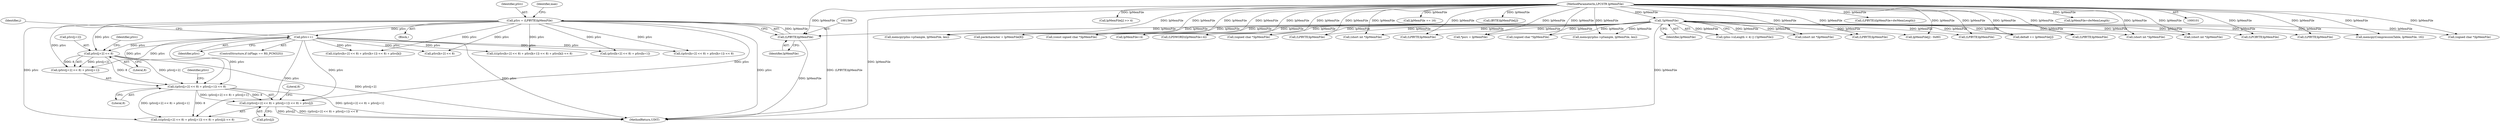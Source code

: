 digraph "1_gstreamer_bc2cdd57d549ab3ba59782e9b395d0cd683fd3ac@array" {
"1001594" [label="(Call,(((pSrc[j+2] << 8) + pSrc[j+1]) << 8) + pSrc[j])"];
"1001595" [label="(Call,((pSrc[j+2] << 8) + pSrc[j+1]) << 8)"];
"1001597" [label="(Call,pSrc[j+2] << 8)"];
"1001563" [label="(Call,pSrc = (LPBYTE)lpMemFile)"];
"1001565" [label="(Call,(LPBYTE)lpMemFile)"];
"1000129" [label="(Call,!lpMemFile)"];
"1000104" [label="(MethodParameterIn,LPCSTR lpMemFile)"];
"1001576" [label="(Call,pSrc++)"];
"1000130" [label="(Identifier,lpMemFile)"];
"1000265" [label="(Call,(const signed char *)lpMemFile)"];
"1001597" [label="(Call,pSrc[j+2] << 8)"];
"1000466" [label="(Call,memcpy(pIns->pSample, lpMemFile, len))"];
"1001180" [label="(Call,packcharacter = lpMemFile[8])"];
"1001581" [label="(Identifier,j)"];
"1001565" [label="(Call,(LPBYTE)lpMemFile)"];
"1000355" [label="(Call,lpMemFile[j] >> 4)"];
"1001564" [label="(Identifier,pSrc)"];
"1001598" [label="(Call,pSrc[j+2])"];
"1001594" [label="(Call,(((pSrc[j+2] << 8) + pSrc[j+1]) << 8) + pSrc[j])"];
"1001197" [label="(Call,(LPDWORD)(lpMemFile+4))"];
"1001610" [label="(Call,pSrc[j])"];
"1001611" [label="(Identifier,pSrc)"];
"1000537" [label="(Call,(signed char *)lpMemFile)"];
"1001572" [label="(ControlStructure,if (nFlags == RS_PCM32S))"];
"1001563" [label="(Call,pSrc = (LPBYTE)lpMemFile)"];
"1001665" [label="(Call,((pSrc[k+2] << 8) + pSrc[k+1]) << 8)"];
"1001176" [label="(Call,*psrc = lpMemFile)"];
"1001015" [label="(Call,(LPBYTE)lpMemFile)"];
"1001272" [label="(Call,delta8 += lpMemFile[j])"];
"1001106" [label="(Call,(short int *)lpMemFile)"];
"1001613" [label="(Literal,8)"];
"1001576" [label="(Call,pSrc++)"];
"1001199" [label="(Call,lpMemFile+4)"];
"1000129" [label="(Call,!lpMemFile)"];
"1000123" [label="(Call,(pIns->nLength < 4) || (!lpMemFile))"];
"1000957" [label="(Call,(LPBYTE)lpMemFile)"];
"1001593" [label="(Call,((((pSrc[j+2] << 8) + pSrc[j+1]) << 8) + pSrc[j]) << 8)"];
"1001595" [label="(Call,((pSrc[j+2] << 8) + pSrc[j+1]) << 8)"];
"1001603" [label="(Literal,8)"];
"1001664" [label="(Call,(((pSrc[k+2] << 8) + pSrc[k+1]) << 8) + pSrc[k])"];
"1000318" [label="(Call,lpMemFile += 16)"];
"1001500" [label="(Call,(LPBYTE)lpMemFile)"];
"1002045" [label="(MethodReturn,UINT)"];
"1000345" [label="(Call,(BYTE)lpMemFile[j])"];
"1001609" [label="(Literal,8)"];
"1002009" [label="(Call,memcpy(pIns->pSample, lpMemFile, len))"];
"1000238" [label="(Call,lpMemFile[j] - 0x80)"];
"1001667" [label="(Call,pSrc[k+2] << 8)"];
"1001605" [label="(Identifier,pSrc)"];
"1001335" [label="(Call,(LPBYTE)lpMemFile)"];
"1001738" [label="(Call,(LPBYTE)lpMemFile)"];
"1000592" [label="(Call,(short int *)lpMemFile)"];
"1001923" [label="(Call,(LPCBYTE)lpMemFile)"];
"1001596" [label="(Call,(pSrc[j+2] << 8) + pSrc[j+1])"];
"1001506" [label="(Call,(LPBYTE)(lpMemFile+dwMemLength))"];
"1001663" [label="(Call,((((pSrc[k+2] << 8) + pSrc[k+1]) << 8) + pSrc[k]) << 8)"];
"1000972" [label="(Call,(LPBYTE)lpMemFile)"];
"1001570" [label="(Identifier,max)"];
"1001567" [label="(Identifier,lpMemFile)"];
"1001552" [label="(Block,)"];
"1001666" [label="(Call,(pSrc[k+2] << 8) + pSrc[k+1])"];
"1000104" [label="(MethodParameterIn,LPCSTR lpMemFile)"];
"1000314" [label="(Call,memcpy(CompressionTable, lpMemFile, 16))"];
"1000643" [label="(Call,(signed char *)lpMemFile)"];
"1000844" [label="(Call,(short int *)lpMemFile)"];
"1001508" [label="(Call,lpMemFile+dwMemLength)"];
"1000729" [label="(Call,(signed char *)lpMemFile)"];
"1000420" [label="(Call,(short int *)lpMemFile)"];
"1001577" [label="(Identifier,pSrc)"];
"1001594" -> "1001593"  [label="AST: "];
"1001594" -> "1001610"  [label="CFG: "];
"1001595" -> "1001594"  [label="AST: "];
"1001610" -> "1001594"  [label="AST: "];
"1001613" -> "1001594"  [label="CFG: "];
"1001594" -> "1002045"  [label="DDG: pSrc[j]"];
"1001594" -> "1002045"  [label="DDG: ((pSrc[j+2] << 8) + pSrc[j+1]) << 8"];
"1001595" -> "1001594"  [label="DDG: (pSrc[j+2] << 8) + pSrc[j+1]"];
"1001595" -> "1001594"  [label="DDG: 8"];
"1001563" -> "1001594"  [label="DDG: pSrc"];
"1001576" -> "1001594"  [label="DDG: pSrc"];
"1001595" -> "1001609"  [label="CFG: "];
"1001596" -> "1001595"  [label="AST: "];
"1001609" -> "1001595"  [label="AST: "];
"1001611" -> "1001595"  [label="CFG: "];
"1001595" -> "1002045"  [label="DDG: (pSrc[j+2] << 8) + pSrc[j+1]"];
"1001595" -> "1001593"  [label="DDG: (pSrc[j+2] << 8) + pSrc[j+1]"];
"1001595" -> "1001593"  [label="DDG: 8"];
"1001597" -> "1001595"  [label="DDG: pSrc[j+2]"];
"1001597" -> "1001595"  [label="DDG: 8"];
"1001563" -> "1001595"  [label="DDG: pSrc"];
"1001576" -> "1001595"  [label="DDG: pSrc"];
"1001597" -> "1001596"  [label="AST: "];
"1001597" -> "1001603"  [label="CFG: "];
"1001598" -> "1001597"  [label="AST: "];
"1001603" -> "1001597"  [label="AST: "];
"1001605" -> "1001597"  [label="CFG: "];
"1001597" -> "1002045"  [label="DDG: pSrc[j+2]"];
"1001597" -> "1001596"  [label="DDG: pSrc[j+2]"];
"1001597" -> "1001596"  [label="DDG: 8"];
"1001563" -> "1001597"  [label="DDG: pSrc"];
"1001576" -> "1001597"  [label="DDG: pSrc"];
"1001563" -> "1001552"  [label="AST: "];
"1001563" -> "1001565"  [label="CFG: "];
"1001564" -> "1001563"  [label="AST: "];
"1001565" -> "1001563"  [label="AST: "];
"1001570" -> "1001563"  [label="CFG: "];
"1001563" -> "1002045"  [label="DDG: (LPBYTE)lpMemFile"];
"1001563" -> "1002045"  [label="DDG: pSrc"];
"1001565" -> "1001563"  [label="DDG: lpMemFile"];
"1001563" -> "1001576"  [label="DDG: pSrc"];
"1001563" -> "1001593"  [label="DDG: pSrc"];
"1001563" -> "1001596"  [label="DDG: pSrc"];
"1001563" -> "1001663"  [label="DDG: pSrc"];
"1001563" -> "1001665"  [label="DDG: pSrc"];
"1001563" -> "1001667"  [label="DDG: pSrc"];
"1001563" -> "1001666"  [label="DDG: pSrc"];
"1001563" -> "1001664"  [label="DDG: pSrc"];
"1001565" -> "1001567"  [label="CFG: "];
"1001566" -> "1001565"  [label="AST: "];
"1001567" -> "1001565"  [label="AST: "];
"1001565" -> "1002045"  [label="DDG: lpMemFile"];
"1000129" -> "1001565"  [label="DDG: lpMemFile"];
"1000104" -> "1001565"  [label="DDG: lpMemFile"];
"1000129" -> "1000123"  [label="AST: "];
"1000129" -> "1000130"  [label="CFG: "];
"1000130" -> "1000129"  [label="AST: "];
"1000123" -> "1000129"  [label="CFG: "];
"1000129" -> "1002045"  [label="DDG: lpMemFile"];
"1000129" -> "1000123"  [label="DDG: lpMemFile"];
"1000104" -> "1000129"  [label="DDG: lpMemFile"];
"1000129" -> "1000238"  [label="DDG: lpMemFile"];
"1000129" -> "1000265"  [label="DDG: lpMemFile"];
"1000129" -> "1000314"  [label="DDG: lpMemFile"];
"1000129" -> "1000420"  [label="DDG: lpMemFile"];
"1000129" -> "1000466"  [label="DDG: lpMemFile"];
"1000129" -> "1000537"  [label="DDG: lpMemFile"];
"1000129" -> "1000592"  [label="DDG: lpMemFile"];
"1000129" -> "1000643"  [label="DDG: lpMemFile"];
"1000129" -> "1000729"  [label="DDG: lpMemFile"];
"1000129" -> "1000844"  [label="DDG: lpMemFile"];
"1000129" -> "1000957"  [label="DDG: lpMemFile"];
"1000129" -> "1000972"  [label="DDG: lpMemFile"];
"1000129" -> "1001015"  [label="DDG: lpMemFile"];
"1000129" -> "1001106"  [label="DDG: lpMemFile"];
"1000129" -> "1001176"  [label="DDG: lpMemFile"];
"1000129" -> "1001180"  [label="DDG: lpMemFile"];
"1000129" -> "1001197"  [label="DDG: lpMemFile"];
"1000129" -> "1001199"  [label="DDG: lpMemFile"];
"1000129" -> "1001272"  [label="DDG: lpMemFile"];
"1000129" -> "1001335"  [label="DDG: lpMemFile"];
"1000129" -> "1001500"  [label="DDG: lpMemFile"];
"1000129" -> "1001738"  [label="DDG: lpMemFile"];
"1000129" -> "1001923"  [label="DDG: lpMemFile"];
"1000129" -> "1002009"  [label="DDG: lpMemFile"];
"1000104" -> "1000101"  [label="AST: "];
"1000104" -> "1002045"  [label="DDG: lpMemFile"];
"1000104" -> "1000238"  [label="DDG: lpMemFile"];
"1000104" -> "1000265"  [label="DDG: lpMemFile"];
"1000104" -> "1000314"  [label="DDG: lpMemFile"];
"1000104" -> "1000318"  [label="DDG: lpMemFile"];
"1000104" -> "1000345"  [label="DDG: lpMemFile"];
"1000104" -> "1000355"  [label="DDG: lpMemFile"];
"1000104" -> "1000420"  [label="DDG: lpMemFile"];
"1000104" -> "1000466"  [label="DDG: lpMemFile"];
"1000104" -> "1000537"  [label="DDG: lpMemFile"];
"1000104" -> "1000592"  [label="DDG: lpMemFile"];
"1000104" -> "1000643"  [label="DDG: lpMemFile"];
"1000104" -> "1000729"  [label="DDG: lpMemFile"];
"1000104" -> "1000844"  [label="DDG: lpMemFile"];
"1000104" -> "1000957"  [label="DDG: lpMemFile"];
"1000104" -> "1000972"  [label="DDG: lpMemFile"];
"1000104" -> "1001015"  [label="DDG: lpMemFile"];
"1000104" -> "1001106"  [label="DDG: lpMemFile"];
"1000104" -> "1001176"  [label="DDG: lpMemFile"];
"1000104" -> "1001180"  [label="DDG: lpMemFile"];
"1000104" -> "1001197"  [label="DDG: lpMemFile"];
"1000104" -> "1001199"  [label="DDG: lpMemFile"];
"1000104" -> "1001272"  [label="DDG: lpMemFile"];
"1000104" -> "1001335"  [label="DDG: lpMemFile"];
"1000104" -> "1001500"  [label="DDG: lpMemFile"];
"1000104" -> "1001506"  [label="DDG: lpMemFile"];
"1000104" -> "1001508"  [label="DDG: lpMemFile"];
"1000104" -> "1001738"  [label="DDG: lpMemFile"];
"1000104" -> "1001923"  [label="DDG: lpMemFile"];
"1000104" -> "1002009"  [label="DDG: lpMemFile"];
"1001576" -> "1001572"  [label="AST: "];
"1001576" -> "1001577"  [label="CFG: "];
"1001577" -> "1001576"  [label="AST: "];
"1001581" -> "1001576"  [label="CFG: "];
"1001576" -> "1002045"  [label="DDG: pSrc"];
"1001576" -> "1001593"  [label="DDG: pSrc"];
"1001576" -> "1001596"  [label="DDG: pSrc"];
"1001576" -> "1001663"  [label="DDG: pSrc"];
"1001576" -> "1001665"  [label="DDG: pSrc"];
"1001576" -> "1001667"  [label="DDG: pSrc"];
"1001576" -> "1001666"  [label="DDG: pSrc"];
"1001576" -> "1001664"  [label="DDG: pSrc"];
}

